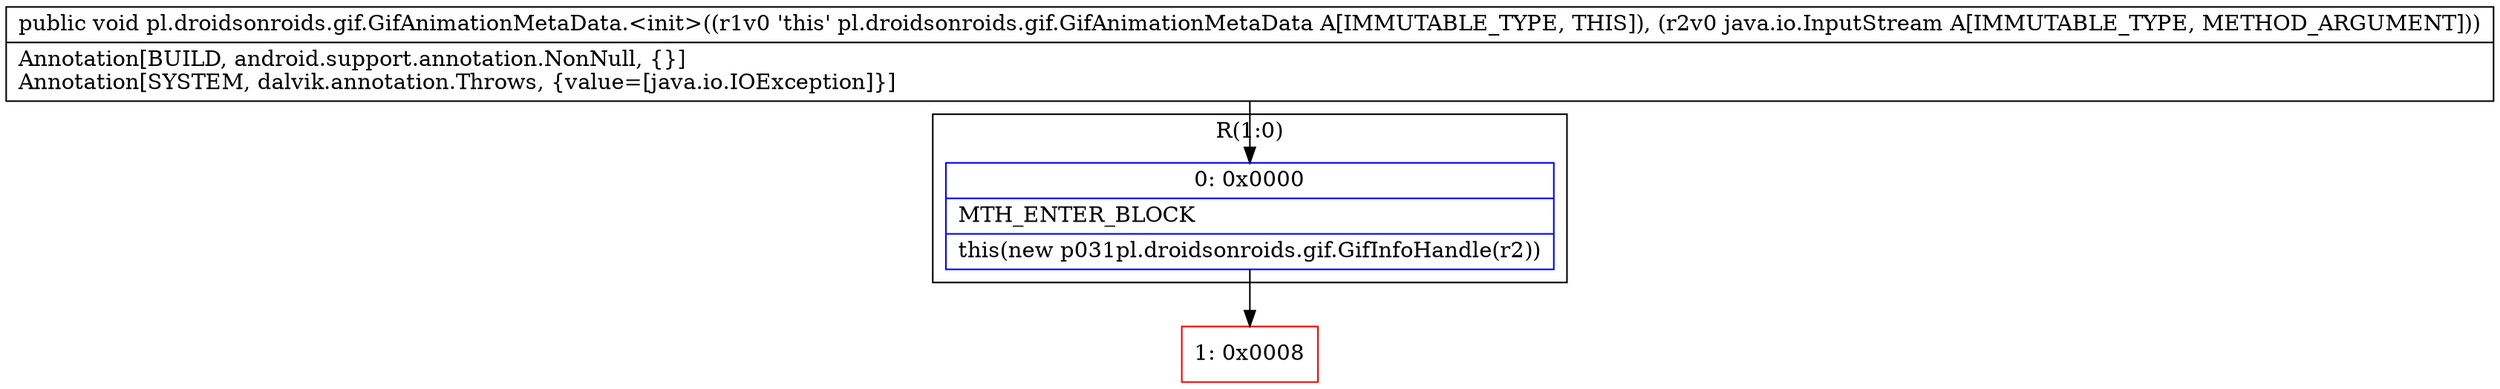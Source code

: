 digraph "CFG forpl.droidsonroids.gif.GifAnimationMetaData.\<init\>(Ljava\/io\/InputStream;)V" {
subgraph cluster_Region_1327048264 {
label = "R(1:0)";
node [shape=record,color=blue];
Node_0 [shape=record,label="{0\:\ 0x0000|MTH_ENTER_BLOCK\l|this(new p031pl.droidsonroids.gif.GifInfoHandle(r2))\l}"];
}
Node_1 [shape=record,color=red,label="{1\:\ 0x0008}"];
MethodNode[shape=record,label="{public void pl.droidsonroids.gif.GifAnimationMetaData.\<init\>((r1v0 'this' pl.droidsonroids.gif.GifAnimationMetaData A[IMMUTABLE_TYPE, THIS]), (r2v0 java.io.InputStream A[IMMUTABLE_TYPE, METHOD_ARGUMENT]))  | Annotation[BUILD, android.support.annotation.NonNull, \{\}]\lAnnotation[SYSTEM, dalvik.annotation.Throws, \{value=[java.io.IOException]\}]\l}"];
MethodNode -> Node_0;
Node_0 -> Node_1;
}

